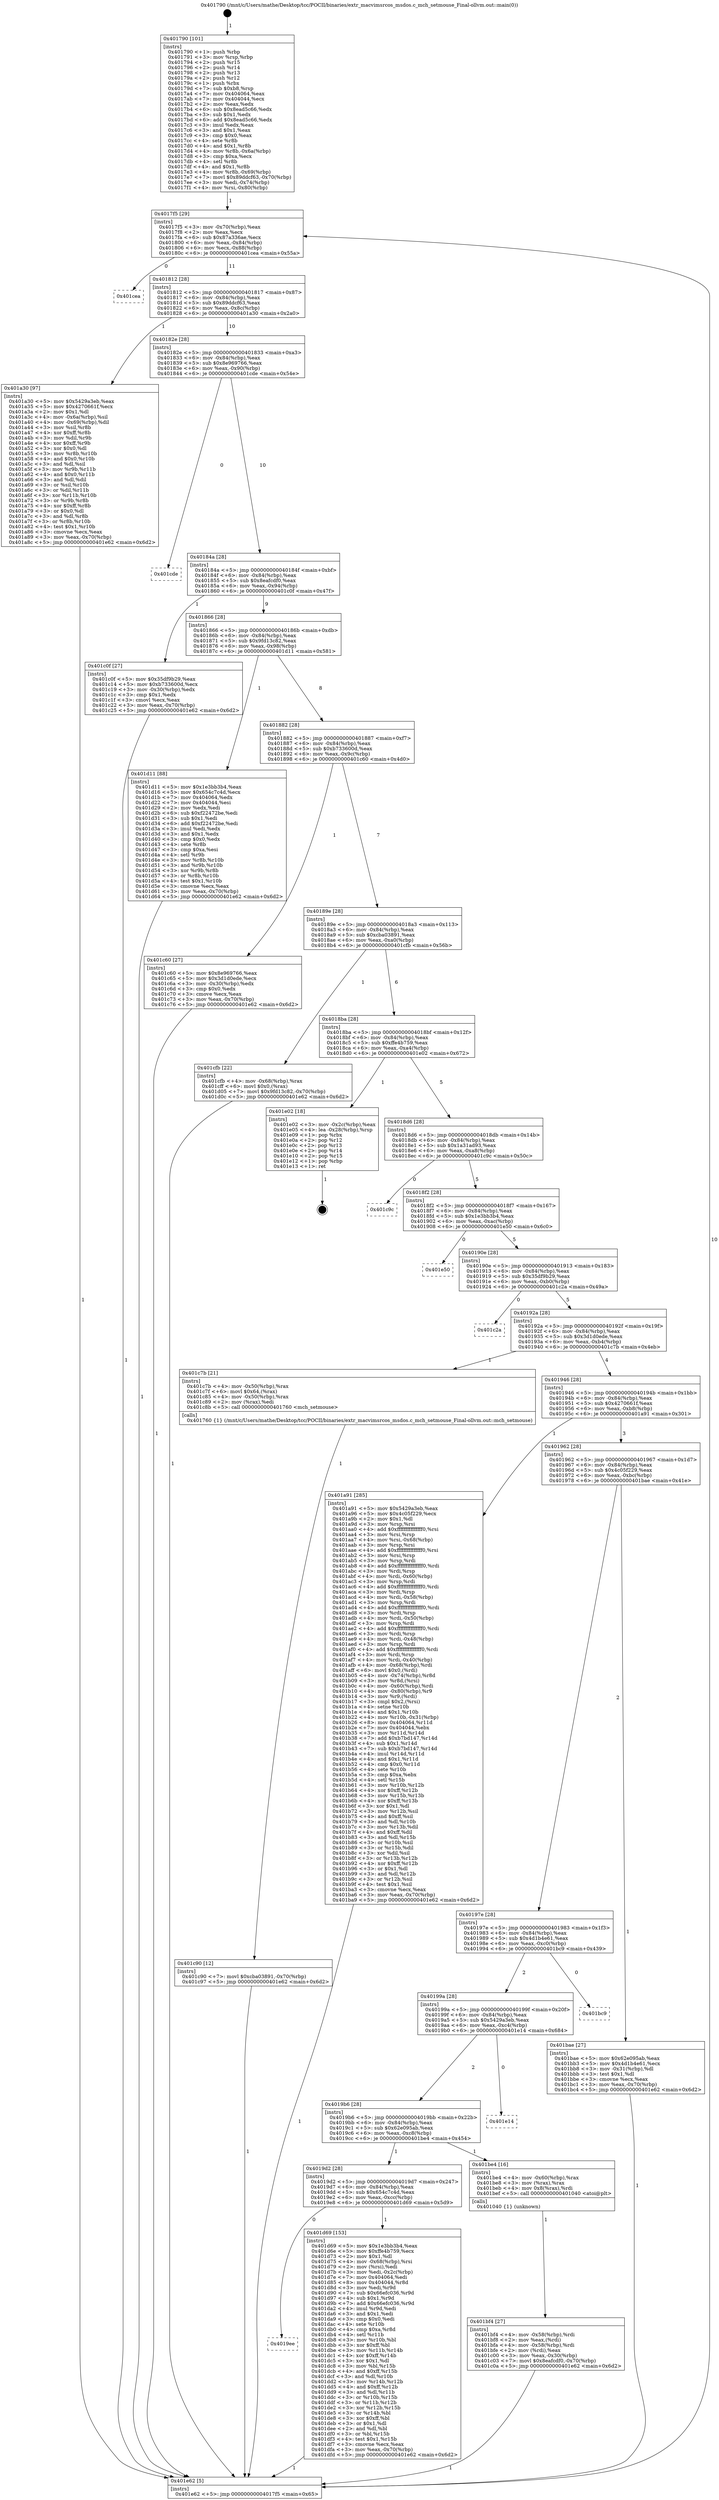 digraph "0x401790" {
  label = "0x401790 (/mnt/c/Users/mathe/Desktop/tcc/POCII/binaries/extr_macvimsrcos_msdos.c_mch_setmouse_Final-ollvm.out::main(0))"
  labelloc = "t"
  node[shape=record]

  Entry [label="",width=0.3,height=0.3,shape=circle,fillcolor=black,style=filled]
  "0x4017f5" [label="{
     0x4017f5 [29]\l
     | [instrs]\l
     &nbsp;&nbsp;0x4017f5 \<+3\>: mov -0x70(%rbp),%eax\l
     &nbsp;&nbsp;0x4017f8 \<+2\>: mov %eax,%ecx\l
     &nbsp;&nbsp;0x4017fa \<+6\>: sub $0x87a336ae,%ecx\l
     &nbsp;&nbsp;0x401800 \<+6\>: mov %eax,-0x84(%rbp)\l
     &nbsp;&nbsp;0x401806 \<+6\>: mov %ecx,-0x88(%rbp)\l
     &nbsp;&nbsp;0x40180c \<+6\>: je 0000000000401cea \<main+0x55a\>\l
  }"]
  "0x401cea" [label="{
     0x401cea\l
  }", style=dashed]
  "0x401812" [label="{
     0x401812 [28]\l
     | [instrs]\l
     &nbsp;&nbsp;0x401812 \<+5\>: jmp 0000000000401817 \<main+0x87\>\l
     &nbsp;&nbsp;0x401817 \<+6\>: mov -0x84(%rbp),%eax\l
     &nbsp;&nbsp;0x40181d \<+5\>: sub $0x89ddcf63,%eax\l
     &nbsp;&nbsp;0x401822 \<+6\>: mov %eax,-0x8c(%rbp)\l
     &nbsp;&nbsp;0x401828 \<+6\>: je 0000000000401a30 \<main+0x2a0\>\l
  }"]
  Exit [label="",width=0.3,height=0.3,shape=circle,fillcolor=black,style=filled,peripheries=2]
  "0x401a30" [label="{
     0x401a30 [97]\l
     | [instrs]\l
     &nbsp;&nbsp;0x401a30 \<+5\>: mov $0x5429a3eb,%eax\l
     &nbsp;&nbsp;0x401a35 \<+5\>: mov $0x4270661f,%ecx\l
     &nbsp;&nbsp;0x401a3a \<+2\>: mov $0x1,%dl\l
     &nbsp;&nbsp;0x401a3c \<+4\>: mov -0x6a(%rbp),%sil\l
     &nbsp;&nbsp;0x401a40 \<+4\>: mov -0x69(%rbp),%dil\l
     &nbsp;&nbsp;0x401a44 \<+3\>: mov %sil,%r8b\l
     &nbsp;&nbsp;0x401a47 \<+4\>: xor $0xff,%r8b\l
     &nbsp;&nbsp;0x401a4b \<+3\>: mov %dil,%r9b\l
     &nbsp;&nbsp;0x401a4e \<+4\>: xor $0xff,%r9b\l
     &nbsp;&nbsp;0x401a52 \<+3\>: xor $0x0,%dl\l
     &nbsp;&nbsp;0x401a55 \<+3\>: mov %r8b,%r10b\l
     &nbsp;&nbsp;0x401a58 \<+4\>: and $0x0,%r10b\l
     &nbsp;&nbsp;0x401a5c \<+3\>: and %dl,%sil\l
     &nbsp;&nbsp;0x401a5f \<+3\>: mov %r9b,%r11b\l
     &nbsp;&nbsp;0x401a62 \<+4\>: and $0x0,%r11b\l
     &nbsp;&nbsp;0x401a66 \<+3\>: and %dl,%dil\l
     &nbsp;&nbsp;0x401a69 \<+3\>: or %sil,%r10b\l
     &nbsp;&nbsp;0x401a6c \<+3\>: or %dil,%r11b\l
     &nbsp;&nbsp;0x401a6f \<+3\>: xor %r11b,%r10b\l
     &nbsp;&nbsp;0x401a72 \<+3\>: or %r9b,%r8b\l
     &nbsp;&nbsp;0x401a75 \<+4\>: xor $0xff,%r8b\l
     &nbsp;&nbsp;0x401a79 \<+3\>: or $0x0,%dl\l
     &nbsp;&nbsp;0x401a7c \<+3\>: and %dl,%r8b\l
     &nbsp;&nbsp;0x401a7f \<+3\>: or %r8b,%r10b\l
     &nbsp;&nbsp;0x401a82 \<+4\>: test $0x1,%r10b\l
     &nbsp;&nbsp;0x401a86 \<+3\>: cmovne %ecx,%eax\l
     &nbsp;&nbsp;0x401a89 \<+3\>: mov %eax,-0x70(%rbp)\l
     &nbsp;&nbsp;0x401a8c \<+5\>: jmp 0000000000401e62 \<main+0x6d2\>\l
  }"]
  "0x40182e" [label="{
     0x40182e [28]\l
     | [instrs]\l
     &nbsp;&nbsp;0x40182e \<+5\>: jmp 0000000000401833 \<main+0xa3\>\l
     &nbsp;&nbsp;0x401833 \<+6\>: mov -0x84(%rbp),%eax\l
     &nbsp;&nbsp;0x401839 \<+5\>: sub $0x8e969766,%eax\l
     &nbsp;&nbsp;0x40183e \<+6\>: mov %eax,-0x90(%rbp)\l
     &nbsp;&nbsp;0x401844 \<+6\>: je 0000000000401cde \<main+0x54e\>\l
  }"]
  "0x401e62" [label="{
     0x401e62 [5]\l
     | [instrs]\l
     &nbsp;&nbsp;0x401e62 \<+5\>: jmp 00000000004017f5 \<main+0x65\>\l
  }"]
  "0x401790" [label="{
     0x401790 [101]\l
     | [instrs]\l
     &nbsp;&nbsp;0x401790 \<+1\>: push %rbp\l
     &nbsp;&nbsp;0x401791 \<+3\>: mov %rsp,%rbp\l
     &nbsp;&nbsp;0x401794 \<+2\>: push %r15\l
     &nbsp;&nbsp;0x401796 \<+2\>: push %r14\l
     &nbsp;&nbsp;0x401798 \<+2\>: push %r13\l
     &nbsp;&nbsp;0x40179a \<+2\>: push %r12\l
     &nbsp;&nbsp;0x40179c \<+1\>: push %rbx\l
     &nbsp;&nbsp;0x40179d \<+7\>: sub $0xb8,%rsp\l
     &nbsp;&nbsp;0x4017a4 \<+7\>: mov 0x404064,%eax\l
     &nbsp;&nbsp;0x4017ab \<+7\>: mov 0x404044,%ecx\l
     &nbsp;&nbsp;0x4017b2 \<+2\>: mov %eax,%edx\l
     &nbsp;&nbsp;0x4017b4 \<+6\>: sub $0x8ead5c66,%edx\l
     &nbsp;&nbsp;0x4017ba \<+3\>: sub $0x1,%edx\l
     &nbsp;&nbsp;0x4017bd \<+6\>: add $0x8ead5c66,%edx\l
     &nbsp;&nbsp;0x4017c3 \<+3\>: imul %edx,%eax\l
     &nbsp;&nbsp;0x4017c6 \<+3\>: and $0x1,%eax\l
     &nbsp;&nbsp;0x4017c9 \<+3\>: cmp $0x0,%eax\l
     &nbsp;&nbsp;0x4017cc \<+4\>: sete %r8b\l
     &nbsp;&nbsp;0x4017d0 \<+4\>: and $0x1,%r8b\l
     &nbsp;&nbsp;0x4017d4 \<+4\>: mov %r8b,-0x6a(%rbp)\l
     &nbsp;&nbsp;0x4017d8 \<+3\>: cmp $0xa,%ecx\l
     &nbsp;&nbsp;0x4017db \<+4\>: setl %r8b\l
     &nbsp;&nbsp;0x4017df \<+4\>: and $0x1,%r8b\l
     &nbsp;&nbsp;0x4017e3 \<+4\>: mov %r8b,-0x69(%rbp)\l
     &nbsp;&nbsp;0x4017e7 \<+7\>: movl $0x89ddcf63,-0x70(%rbp)\l
     &nbsp;&nbsp;0x4017ee \<+3\>: mov %edi,-0x74(%rbp)\l
     &nbsp;&nbsp;0x4017f1 \<+4\>: mov %rsi,-0x80(%rbp)\l
  }"]
  "0x4019ee" [label="{
     0x4019ee\l
  }", style=dashed]
  "0x401cde" [label="{
     0x401cde\l
  }", style=dashed]
  "0x40184a" [label="{
     0x40184a [28]\l
     | [instrs]\l
     &nbsp;&nbsp;0x40184a \<+5\>: jmp 000000000040184f \<main+0xbf\>\l
     &nbsp;&nbsp;0x40184f \<+6\>: mov -0x84(%rbp),%eax\l
     &nbsp;&nbsp;0x401855 \<+5\>: sub $0x8eafcdf0,%eax\l
     &nbsp;&nbsp;0x40185a \<+6\>: mov %eax,-0x94(%rbp)\l
     &nbsp;&nbsp;0x401860 \<+6\>: je 0000000000401c0f \<main+0x47f\>\l
  }"]
  "0x401d69" [label="{
     0x401d69 [153]\l
     | [instrs]\l
     &nbsp;&nbsp;0x401d69 \<+5\>: mov $0x1e3bb3b4,%eax\l
     &nbsp;&nbsp;0x401d6e \<+5\>: mov $0xffe4b759,%ecx\l
     &nbsp;&nbsp;0x401d73 \<+2\>: mov $0x1,%dl\l
     &nbsp;&nbsp;0x401d75 \<+4\>: mov -0x68(%rbp),%rsi\l
     &nbsp;&nbsp;0x401d79 \<+2\>: mov (%rsi),%edi\l
     &nbsp;&nbsp;0x401d7b \<+3\>: mov %edi,-0x2c(%rbp)\l
     &nbsp;&nbsp;0x401d7e \<+7\>: mov 0x404064,%edi\l
     &nbsp;&nbsp;0x401d85 \<+8\>: mov 0x404044,%r8d\l
     &nbsp;&nbsp;0x401d8d \<+3\>: mov %edi,%r9d\l
     &nbsp;&nbsp;0x401d90 \<+7\>: sub $0x66efc036,%r9d\l
     &nbsp;&nbsp;0x401d97 \<+4\>: sub $0x1,%r9d\l
     &nbsp;&nbsp;0x401d9b \<+7\>: add $0x66efc036,%r9d\l
     &nbsp;&nbsp;0x401da2 \<+4\>: imul %r9d,%edi\l
     &nbsp;&nbsp;0x401da6 \<+3\>: and $0x1,%edi\l
     &nbsp;&nbsp;0x401da9 \<+3\>: cmp $0x0,%edi\l
     &nbsp;&nbsp;0x401dac \<+4\>: sete %r10b\l
     &nbsp;&nbsp;0x401db0 \<+4\>: cmp $0xa,%r8d\l
     &nbsp;&nbsp;0x401db4 \<+4\>: setl %r11b\l
     &nbsp;&nbsp;0x401db8 \<+3\>: mov %r10b,%bl\l
     &nbsp;&nbsp;0x401dbb \<+3\>: xor $0xff,%bl\l
     &nbsp;&nbsp;0x401dbe \<+3\>: mov %r11b,%r14b\l
     &nbsp;&nbsp;0x401dc1 \<+4\>: xor $0xff,%r14b\l
     &nbsp;&nbsp;0x401dc5 \<+3\>: xor $0x1,%dl\l
     &nbsp;&nbsp;0x401dc8 \<+3\>: mov %bl,%r15b\l
     &nbsp;&nbsp;0x401dcb \<+4\>: and $0xff,%r15b\l
     &nbsp;&nbsp;0x401dcf \<+3\>: and %dl,%r10b\l
     &nbsp;&nbsp;0x401dd2 \<+3\>: mov %r14b,%r12b\l
     &nbsp;&nbsp;0x401dd5 \<+4\>: and $0xff,%r12b\l
     &nbsp;&nbsp;0x401dd9 \<+3\>: and %dl,%r11b\l
     &nbsp;&nbsp;0x401ddc \<+3\>: or %r10b,%r15b\l
     &nbsp;&nbsp;0x401ddf \<+3\>: or %r11b,%r12b\l
     &nbsp;&nbsp;0x401de2 \<+3\>: xor %r12b,%r15b\l
     &nbsp;&nbsp;0x401de5 \<+3\>: or %r14b,%bl\l
     &nbsp;&nbsp;0x401de8 \<+3\>: xor $0xff,%bl\l
     &nbsp;&nbsp;0x401deb \<+3\>: or $0x1,%dl\l
     &nbsp;&nbsp;0x401dee \<+2\>: and %dl,%bl\l
     &nbsp;&nbsp;0x401df0 \<+3\>: or %bl,%r15b\l
     &nbsp;&nbsp;0x401df3 \<+4\>: test $0x1,%r15b\l
     &nbsp;&nbsp;0x401df7 \<+3\>: cmovne %ecx,%eax\l
     &nbsp;&nbsp;0x401dfa \<+3\>: mov %eax,-0x70(%rbp)\l
     &nbsp;&nbsp;0x401dfd \<+5\>: jmp 0000000000401e62 \<main+0x6d2\>\l
  }"]
  "0x401c0f" [label="{
     0x401c0f [27]\l
     | [instrs]\l
     &nbsp;&nbsp;0x401c0f \<+5\>: mov $0x35df9b29,%eax\l
     &nbsp;&nbsp;0x401c14 \<+5\>: mov $0xb733600d,%ecx\l
     &nbsp;&nbsp;0x401c19 \<+3\>: mov -0x30(%rbp),%edx\l
     &nbsp;&nbsp;0x401c1c \<+3\>: cmp $0x1,%edx\l
     &nbsp;&nbsp;0x401c1f \<+3\>: cmovl %ecx,%eax\l
     &nbsp;&nbsp;0x401c22 \<+3\>: mov %eax,-0x70(%rbp)\l
     &nbsp;&nbsp;0x401c25 \<+5\>: jmp 0000000000401e62 \<main+0x6d2\>\l
  }"]
  "0x401866" [label="{
     0x401866 [28]\l
     | [instrs]\l
     &nbsp;&nbsp;0x401866 \<+5\>: jmp 000000000040186b \<main+0xdb\>\l
     &nbsp;&nbsp;0x40186b \<+6\>: mov -0x84(%rbp),%eax\l
     &nbsp;&nbsp;0x401871 \<+5\>: sub $0x9fd13c82,%eax\l
     &nbsp;&nbsp;0x401876 \<+6\>: mov %eax,-0x98(%rbp)\l
     &nbsp;&nbsp;0x40187c \<+6\>: je 0000000000401d11 \<main+0x581\>\l
  }"]
  "0x401c90" [label="{
     0x401c90 [12]\l
     | [instrs]\l
     &nbsp;&nbsp;0x401c90 \<+7\>: movl $0xcba03891,-0x70(%rbp)\l
     &nbsp;&nbsp;0x401c97 \<+5\>: jmp 0000000000401e62 \<main+0x6d2\>\l
  }"]
  "0x401d11" [label="{
     0x401d11 [88]\l
     | [instrs]\l
     &nbsp;&nbsp;0x401d11 \<+5\>: mov $0x1e3bb3b4,%eax\l
     &nbsp;&nbsp;0x401d16 \<+5\>: mov $0x654c7c4d,%ecx\l
     &nbsp;&nbsp;0x401d1b \<+7\>: mov 0x404064,%edx\l
     &nbsp;&nbsp;0x401d22 \<+7\>: mov 0x404044,%esi\l
     &nbsp;&nbsp;0x401d29 \<+2\>: mov %edx,%edi\l
     &nbsp;&nbsp;0x401d2b \<+6\>: sub $0xf22472be,%edi\l
     &nbsp;&nbsp;0x401d31 \<+3\>: sub $0x1,%edi\l
     &nbsp;&nbsp;0x401d34 \<+6\>: add $0xf22472be,%edi\l
     &nbsp;&nbsp;0x401d3a \<+3\>: imul %edi,%edx\l
     &nbsp;&nbsp;0x401d3d \<+3\>: and $0x1,%edx\l
     &nbsp;&nbsp;0x401d40 \<+3\>: cmp $0x0,%edx\l
     &nbsp;&nbsp;0x401d43 \<+4\>: sete %r8b\l
     &nbsp;&nbsp;0x401d47 \<+3\>: cmp $0xa,%esi\l
     &nbsp;&nbsp;0x401d4a \<+4\>: setl %r9b\l
     &nbsp;&nbsp;0x401d4e \<+3\>: mov %r8b,%r10b\l
     &nbsp;&nbsp;0x401d51 \<+3\>: and %r9b,%r10b\l
     &nbsp;&nbsp;0x401d54 \<+3\>: xor %r9b,%r8b\l
     &nbsp;&nbsp;0x401d57 \<+3\>: or %r8b,%r10b\l
     &nbsp;&nbsp;0x401d5a \<+4\>: test $0x1,%r10b\l
     &nbsp;&nbsp;0x401d5e \<+3\>: cmovne %ecx,%eax\l
     &nbsp;&nbsp;0x401d61 \<+3\>: mov %eax,-0x70(%rbp)\l
     &nbsp;&nbsp;0x401d64 \<+5\>: jmp 0000000000401e62 \<main+0x6d2\>\l
  }"]
  "0x401882" [label="{
     0x401882 [28]\l
     | [instrs]\l
     &nbsp;&nbsp;0x401882 \<+5\>: jmp 0000000000401887 \<main+0xf7\>\l
     &nbsp;&nbsp;0x401887 \<+6\>: mov -0x84(%rbp),%eax\l
     &nbsp;&nbsp;0x40188d \<+5\>: sub $0xb733600d,%eax\l
     &nbsp;&nbsp;0x401892 \<+6\>: mov %eax,-0x9c(%rbp)\l
     &nbsp;&nbsp;0x401898 \<+6\>: je 0000000000401c60 \<main+0x4d0\>\l
  }"]
  "0x401bf4" [label="{
     0x401bf4 [27]\l
     | [instrs]\l
     &nbsp;&nbsp;0x401bf4 \<+4\>: mov -0x58(%rbp),%rdi\l
     &nbsp;&nbsp;0x401bf8 \<+2\>: mov %eax,(%rdi)\l
     &nbsp;&nbsp;0x401bfa \<+4\>: mov -0x58(%rbp),%rdi\l
     &nbsp;&nbsp;0x401bfe \<+2\>: mov (%rdi),%eax\l
     &nbsp;&nbsp;0x401c00 \<+3\>: mov %eax,-0x30(%rbp)\l
     &nbsp;&nbsp;0x401c03 \<+7\>: movl $0x8eafcdf0,-0x70(%rbp)\l
     &nbsp;&nbsp;0x401c0a \<+5\>: jmp 0000000000401e62 \<main+0x6d2\>\l
  }"]
  "0x401c60" [label="{
     0x401c60 [27]\l
     | [instrs]\l
     &nbsp;&nbsp;0x401c60 \<+5\>: mov $0x8e969766,%eax\l
     &nbsp;&nbsp;0x401c65 \<+5\>: mov $0x3d1d0ede,%ecx\l
     &nbsp;&nbsp;0x401c6a \<+3\>: mov -0x30(%rbp),%edx\l
     &nbsp;&nbsp;0x401c6d \<+3\>: cmp $0x0,%edx\l
     &nbsp;&nbsp;0x401c70 \<+3\>: cmove %ecx,%eax\l
     &nbsp;&nbsp;0x401c73 \<+3\>: mov %eax,-0x70(%rbp)\l
     &nbsp;&nbsp;0x401c76 \<+5\>: jmp 0000000000401e62 \<main+0x6d2\>\l
  }"]
  "0x40189e" [label="{
     0x40189e [28]\l
     | [instrs]\l
     &nbsp;&nbsp;0x40189e \<+5\>: jmp 00000000004018a3 \<main+0x113\>\l
     &nbsp;&nbsp;0x4018a3 \<+6\>: mov -0x84(%rbp),%eax\l
     &nbsp;&nbsp;0x4018a9 \<+5\>: sub $0xcba03891,%eax\l
     &nbsp;&nbsp;0x4018ae \<+6\>: mov %eax,-0xa0(%rbp)\l
     &nbsp;&nbsp;0x4018b4 \<+6\>: je 0000000000401cfb \<main+0x56b\>\l
  }"]
  "0x4019d2" [label="{
     0x4019d2 [28]\l
     | [instrs]\l
     &nbsp;&nbsp;0x4019d2 \<+5\>: jmp 00000000004019d7 \<main+0x247\>\l
     &nbsp;&nbsp;0x4019d7 \<+6\>: mov -0x84(%rbp),%eax\l
     &nbsp;&nbsp;0x4019dd \<+5\>: sub $0x654c7c4d,%eax\l
     &nbsp;&nbsp;0x4019e2 \<+6\>: mov %eax,-0xcc(%rbp)\l
     &nbsp;&nbsp;0x4019e8 \<+6\>: je 0000000000401d69 \<main+0x5d9\>\l
  }"]
  "0x401cfb" [label="{
     0x401cfb [22]\l
     | [instrs]\l
     &nbsp;&nbsp;0x401cfb \<+4\>: mov -0x68(%rbp),%rax\l
     &nbsp;&nbsp;0x401cff \<+6\>: movl $0x0,(%rax)\l
     &nbsp;&nbsp;0x401d05 \<+7\>: movl $0x9fd13c82,-0x70(%rbp)\l
     &nbsp;&nbsp;0x401d0c \<+5\>: jmp 0000000000401e62 \<main+0x6d2\>\l
  }"]
  "0x4018ba" [label="{
     0x4018ba [28]\l
     | [instrs]\l
     &nbsp;&nbsp;0x4018ba \<+5\>: jmp 00000000004018bf \<main+0x12f\>\l
     &nbsp;&nbsp;0x4018bf \<+6\>: mov -0x84(%rbp),%eax\l
     &nbsp;&nbsp;0x4018c5 \<+5\>: sub $0xffe4b759,%eax\l
     &nbsp;&nbsp;0x4018ca \<+6\>: mov %eax,-0xa4(%rbp)\l
     &nbsp;&nbsp;0x4018d0 \<+6\>: je 0000000000401e02 \<main+0x672\>\l
  }"]
  "0x401be4" [label="{
     0x401be4 [16]\l
     | [instrs]\l
     &nbsp;&nbsp;0x401be4 \<+4\>: mov -0x60(%rbp),%rax\l
     &nbsp;&nbsp;0x401be8 \<+3\>: mov (%rax),%rax\l
     &nbsp;&nbsp;0x401beb \<+4\>: mov 0x8(%rax),%rdi\l
     &nbsp;&nbsp;0x401bef \<+5\>: call 0000000000401040 \<atoi@plt\>\l
     | [calls]\l
     &nbsp;&nbsp;0x401040 \{1\} (unknown)\l
  }"]
  "0x401e02" [label="{
     0x401e02 [18]\l
     | [instrs]\l
     &nbsp;&nbsp;0x401e02 \<+3\>: mov -0x2c(%rbp),%eax\l
     &nbsp;&nbsp;0x401e05 \<+4\>: lea -0x28(%rbp),%rsp\l
     &nbsp;&nbsp;0x401e09 \<+1\>: pop %rbx\l
     &nbsp;&nbsp;0x401e0a \<+2\>: pop %r12\l
     &nbsp;&nbsp;0x401e0c \<+2\>: pop %r13\l
     &nbsp;&nbsp;0x401e0e \<+2\>: pop %r14\l
     &nbsp;&nbsp;0x401e10 \<+2\>: pop %r15\l
     &nbsp;&nbsp;0x401e12 \<+1\>: pop %rbp\l
     &nbsp;&nbsp;0x401e13 \<+1\>: ret\l
  }"]
  "0x4018d6" [label="{
     0x4018d6 [28]\l
     | [instrs]\l
     &nbsp;&nbsp;0x4018d6 \<+5\>: jmp 00000000004018db \<main+0x14b\>\l
     &nbsp;&nbsp;0x4018db \<+6\>: mov -0x84(%rbp),%eax\l
     &nbsp;&nbsp;0x4018e1 \<+5\>: sub $0x1a31ad93,%eax\l
     &nbsp;&nbsp;0x4018e6 \<+6\>: mov %eax,-0xa8(%rbp)\l
     &nbsp;&nbsp;0x4018ec \<+6\>: je 0000000000401c9c \<main+0x50c\>\l
  }"]
  "0x4019b6" [label="{
     0x4019b6 [28]\l
     | [instrs]\l
     &nbsp;&nbsp;0x4019b6 \<+5\>: jmp 00000000004019bb \<main+0x22b\>\l
     &nbsp;&nbsp;0x4019bb \<+6\>: mov -0x84(%rbp),%eax\l
     &nbsp;&nbsp;0x4019c1 \<+5\>: sub $0x62e095ab,%eax\l
     &nbsp;&nbsp;0x4019c6 \<+6\>: mov %eax,-0xc8(%rbp)\l
     &nbsp;&nbsp;0x4019cc \<+6\>: je 0000000000401be4 \<main+0x454\>\l
  }"]
  "0x401c9c" [label="{
     0x401c9c\l
  }", style=dashed]
  "0x4018f2" [label="{
     0x4018f2 [28]\l
     | [instrs]\l
     &nbsp;&nbsp;0x4018f2 \<+5\>: jmp 00000000004018f7 \<main+0x167\>\l
     &nbsp;&nbsp;0x4018f7 \<+6\>: mov -0x84(%rbp),%eax\l
     &nbsp;&nbsp;0x4018fd \<+5\>: sub $0x1e3bb3b4,%eax\l
     &nbsp;&nbsp;0x401902 \<+6\>: mov %eax,-0xac(%rbp)\l
     &nbsp;&nbsp;0x401908 \<+6\>: je 0000000000401e50 \<main+0x6c0\>\l
  }"]
  "0x401e14" [label="{
     0x401e14\l
  }", style=dashed]
  "0x401e50" [label="{
     0x401e50\l
  }", style=dashed]
  "0x40190e" [label="{
     0x40190e [28]\l
     | [instrs]\l
     &nbsp;&nbsp;0x40190e \<+5\>: jmp 0000000000401913 \<main+0x183\>\l
     &nbsp;&nbsp;0x401913 \<+6\>: mov -0x84(%rbp),%eax\l
     &nbsp;&nbsp;0x401919 \<+5\>: sub $0x35df9b29,%eax\l
     &nbsp;&nbsp;0x40191e \<+6\>: mov %eax,-0xb0(%rbp)\l
     &nbsp;&nbsp;0x401924 \<+6\>: je 0000000000401c2a \<main+0x49a\>\l
  }"]
  "0x40199a" [label="{
     0x40199a [28]\l
     | [instrs]\l
     &nbsp;&nbsp;0x40199a \<+5\>: jmp 000000000040199f \<main+0x20f\>\l
     &nbsp;&nbsp;0x40199f \<+6\>: mov -0x84(%rbp),%eax\l
     &nbsp;&nbsp;0x4019a5 \<+5\>: sub $0x5429a3eb,%eax\l
     &nbsp;&nbsp;0x4019aa \<+6\>: mov %eax,-0xc4(%rbp)\l
     &nbsp;&nbsp;0x4019b0 \<+6\>: je 0000000000401e14 \<main+0x684\>\l
  }"]
  "0x401c2a" [label="{
     0x401c2a\l
  }", style=dashed]
  "0x40192a" [label="{
     0x40192a [28]\l
     | [instrs]\l
     &nbsp;&nbsp;0x40192a \<+5\>: jmp 000000000040192f \<main+0x19f\>\l
     &nbsp;&nbsp;0x40192f \<+6\>: mov -0x84(%rbp),%eax\l
     &nbsp;&nbsp;0x401935 \<+5\>: sub $0x3d1d0ede,%eax\l
     &nbsp;&nbsp;0x40193a \<+6\>: mov %eax,-0xb4(%rbp)\l
     &nbsp;&nbsp;0x401940 \<+6\>: je 0000000000401c7b \<main+0x4eb\>\l
  }"]
  "0x401bc9" [label="{
     0x401bc9\l
  }", style=dashed]
  "0x401c7b" [label="{
     0x401c7b [21]\l
     | [instrs]\l
     &nbsp;&nbsp;0x401c7b \<+4\>: mov -0x50(%rbp),%rax\l
     &nbsp;&nbsp;0x401c7f \<+6\>: movl $0x64,(%rax)\l
     &nbsp;&nbsp;0x401c85 \<+4\>: mov -0x50(%rbp),%rax\l
     &nbsp;&nbsp;0x401c89 \<+2\>: mov (%rax),%edi\l
     &nbsp;&nbsp;0x401c8b \<+5\>: call 0000000000401760 \<mch_setmouse\>\l
     | [calls]\l
     &nbsp;&nbsp;0x401760 \{1\} (/mnt/c/Users/mathe/Desktop/tcc/POCII/binaries/extr_macvimsrcos_msdos.c_mch_setmouse_Final-ollvm.out::mch_setmouse)\l
  }"]
  "0x401946" [label="{
     0x401946 [28]\l
     | [instrs]\l
     &nbsp;&nbsp;0x401946 \<+5\>: jmp 000000000040194b \<main+0x1bb\>\l
     &nbsp;&nbsp;0x40194b \<+6\>: mov -0x84(%rbp),%eax\l
     &nbsp;&nbsp;0x401951 \<+5\>: sub $0x4270661f,%eax\l
     &nbsp;&nbsp;0x401956 \<+6\>: mov %eax,-0xb8(%rbp)\l
     &nbsp;&nbsp;0x40195c \<+6\>: je 0000000000401a91 \<main+0x301\>\l
  }"]
  "0x40197e" [label="{
     0x40197e [28]\l
     | [instrs]\l
     &nbsp;&nbsp;0x40197e \<+5\>: jmp 0000000000401983 \<main+0x1f3\>\l
     &nbsp;&nbsp;0x401983 \<+6\>: mov -0x84(%rbp),%eax\l
     &nbsp;&nbsp;0x401989 \<+5\>: sub $0x4d1b4e61,%eax\l
     &nbsp;&nbsp;0x40198e \<+6\>: mov %eax,-0xc0(%rbp)\l
     &nbsp;&nbsp;0x401994 \<+6\>: je 0000000000401bc9 \<main+0x439\>\l
  }"]
  "0x401a91" [label="{
     0x401a91 [285]\l
     | [instrs]\l
     &nbsp;&nbsp;0x401a91 \<+5\>: mov $0x5429a3eb,%eax\l
     &nbsp;&nbsp;0x401a96 \<+5\>: mov $0x4c05f229,%ecx\l
     &nbsp;&nbsp;0x401a9b \<+2\>: mov $0x1,%dl\l
     &nbsp;&nbsp;0x401a9d \<+3\>: mov %rsp,%rsi\l
     &nbsp;&nbsp;0x401aa0 \<+4\>: add $0xfffffffffffffff0,%rsi\l
     &nbsp;&nbsp;0x401aa4 \<+3\>: mov %rsi,%rsp\l
     &nbsp;&nbsp;0x401aa7 \<+4\>: mov %rsi,-0x68(%rbp)\l
     &nbsp;&nbsp;0x401aab \<+3\>: mov %rsp,%rsi\l
     &nbsp;&nbsp;0x401aae \<+4\>: add $0xfffffffffffffff0,%rsi\l
     &nbsp;&nbsp;0x401ab2 \<+3\>: mov %rsi,%rsp\l
     &nbsp;&nbsp;0x401ab5 \<+3\>: mov %rsp,%rdi\l
     &nbsp;&nbsp;0x401ab8 \<+4\>: add $0xfffffffffffffff0,%rdi\l
     &nbsp;&nbsp;0x401abc \<+3\>: mov %rdi,%rsp\l
     &nbsp;&nbsp;0x401abf \<+4\>: mov %rdi,-0x60(%rbp)\l
     &nbsp;&nbsp;0x401ac3 \<+3\>: mov %rsp,%rdi\l
     &nbsp;&nbsp;0x401ac6 \<+4\>: add $0xfffffffffffffff0,%rdi\l
     &nbsp;&nbsp;0x401aca \<+3\>: mov %rdi,%rsp\l
     &nbsp;&nbsp;0x401acd \<+4\>: mov %rdi,-0x58(%rbp)\l
     &nbsp;&nbsp;0x401ad1 \<+3\>: mov %rsp,%rdi\l
     &nbsp;&nbsp;0x401ad4 \<+4\>: add $0xfffffffffffffff0,%rdi\l
     &nbsp;&nbsp;0x401ad8 \<+3\>: mov %rdi,%rsp\l
     &nbsp;&nbsp;0x401adb \<+4\>: mov %rdi,-0x50(%rbp)\l
     &nbsp;&nbsp;0x401adf \<+3\>: mov %rsp,%rdi\l
     &nbsp;&nbsp;0x401ae2 \<+4\>: add $0xfffffffffffffff0,%rdi\l
     &nbsp;&nbsp;0x401ae6 \<+3\>: mov %rdi,%rsp\l
     &nbsp;&nbsp;0x401ae9 \<+4\>: mov %rdi,-0x48(%rbp)\l
     &nbsp;&nbsp;0x401aed \<+3\>: mov %rsp,%rdi\l
     &nbsp;&nbsp;0x401af0 \<+4\>: add $0xfffffffffffffff0,%rdi\l
     &nbsp;&nbsp;0x401af4 \<+3\>: mov %rdi,%rsp\l
     &nbsp;&nbsp;0x401af7 \<+4\>: mov %rdi,-0x40(%rbp)\l
     &nbsp;&nbsp;0x401afb \<+4\>: mov -0x68(%rbp),%rdi\l
     &nbsp;&nbsp;0x401aff \<+6\>: movl $0x0,(%rdi)\l
     &nbsp;&nbsp;0x401b05 \<+4\>: mov -0x74(%rbp),%r8d\l
     &nbsp;&nbsp;0x401b09 \<+3\>: mov %r8d,(%rsi)\l
     &nbsp;&nbsp;0x401b0c \<+4\>: mov -0x60(%rbp),%rdi\l
     &nbsp;&nbsp;0x401b10 \<+4\>: mov -0x80(%rbp),%r9\l
     &nbsp;&nbsp;0x401b14 \<+3\>: mov %r9,(%rdi)\l
     &nbsp;&nbsp;0x401b17 \<+3\>: cmpl $0x2,(%rsi)\l
     &nbsp;&nbsp;0x401b1a \<+4\>: setne %r10b\l
     &nbsp;&nbsp;0x401b1e \<+4\>: and $0x1,%r10b\l
     &nbsp;&nbsp;0x401b22 \<+4\>: mov %r10b,-0x31(%rbp)\l
     &nbsp;&nbsp;0x401b26 \<+8\>: mov 0x404064,%r11d\l
     &nbsp;&nbsp;0x401b2e \<+7\>: mov 0x404044,%ebx\l
     &nbsp;&nbsp;0x401b35 \<+3\>: mov %r11d,%r14d\l
     &nbsp;&nbsp;0x401b38 \<+7\>: add $0xb7bd147,%r14d\l
     &nbsp;&nbsp;0x401b3f \<+4\>: sub $0x1,%r14d\l
     &nbsp;&nbsp;0x401b43 \<+7\>: sub $0xb7bd147,%r14d\l
     &nbsp;&nbsp;0x401b4a \<+4\>: imul %r14d,%r11d\l
     &nbsp;&nbsp;0x401b4e \<+4\>: and $0x1,%r11d\l
     &nbsp;&nbsp;0x401b52 \<+4\>: cmp $0x0,%r11d\l
     &nbsp;&nbsp;0x401b56 \<+4\>: sete %r10b\l
     &nbsp;&nbsp;0x401b5a \<+3\>: cmp $0xa,%ebx\l
     &nbsp;&nbsp;0x401b5d \<+4\>: setl %r15b\l
     &nbsp;&nbsp;0x401b61 \<+3\>: mov %r10b,%r12b\l
     &nbsp;&nbsp;0x401b64 \<+4\>: xor $0xff,%r12b\l
     &nbsp;&nbsp;0x401b68 \<+3\>: mov %r15b,%r13b\l
     &nbsp;&nbsp;0x401b6b \<+4\>: xor $0xff,%r13b\l
     &nbsp;&nbsp;0x401b6f \<+3\>: xor $0x1,%dl\l
     &nbsp;&nbsp;0x401b72 \<+3\>: mov %r12b,%sil\l
     &nbsp;&nbsp;0x401b75 \<+4\>: and $0xff,%sil\l
     &nbsp;&nbsp;0x401b79 \<+3\>: and %dl,%r10b\l
     &nbsp;&nbsp;0x401b7c \<+3\>: mov %r13b,%dil\l
     &nbsp;&nbsp;0x401b7f \<+4\>: and $0xff,%dil\l
     &nbsp;&nbsp;0x401b83 \<+3\>: and %dl,%r15b\l
     &nbsp;&nbsp;0x401b86 \<+3\>: or %r10b,%sil\l
     &nbsp;&nbsp;0x401b89 \<+3\>: or %r15b,%dil\l
     &nbsp;&nbsp;0x401b8c \<+3\>: xor %dil,%sil\l
     &nbsp;&nbsp;0x401b8f \<+3\>: or %r13b,%r12b\l
     &nbsp;&nbsp;0x401b92 \<+4\>: xor $0xff,%r12b\l
     &nbsp;&nbsp;0x401b96 \<+3\>: or $0x1,%dl\l
     &nbsp;&nbsp;0x401b99 \<+3\>: and %dl,%r12b\l
     &nbsp;&nbsp;0x401b9c \<+3\>: or %r12b,%sil\l
     &nbsp;&nbsp;0x401b9f \<+4\>: test $0x1,%sil\l
     &nbsp;&nbsp;0x401ba3 \<+3\>: cmovne %ecx,%eax\l
     &nbsp;&nbsp;0x401ba6 \<+3\>: mov %eax,-0x70(%rbp)\l
     &nbsp;&nbsp;0x401ba9 \<+5\>: jmp 0000000000401e62 \<main+0x6d2\>\l
  }"]
  "0x401962" [label="{
     0x401962 [28]\l
     | [instrs]\l
     &nbsp;&nbsp;0x401962 \<+5\>: jmp 0000000000401967 \<main+0x1d7\>\l
     &nbsp;&nbsp;0x401967 \<+6\>: mov -0x84(%rbp),%eax\l
     &nbsp;&nbsp;0x40196d \<+5\>: sub $0x4c05f229,%eax\l
     &nbsp;&nbsp;0x401972 \<+6\>: mov %eax,-0xbc(%rbp)\l
     &nbsp;&nbsp;0x401978 \<+6\>: je 0000000000401bae \<main+0x41e\>\l
  }"]
  "0x401bae" [label="{
     0x401bae [27]\l
     | [instrs]\l
     &nbsp;&nbsp;0x401bae \<+5\>: mov $0x62e095ab,%eax\l
     &nbsp;&nbsp;0x401bb3 \<+5\>: mov $0x4d1b4e61,%ecx\l
     &nbsp;&nbsp;0x401bb8 \<+3\>: mov -0x31(%rbp),%dl\l
     &nbsp;&nbsp;0x401bbb \<+3\>: test $0x1,%dl\l
     &nbsp;&nbsp;0x401bbe \<+3\>: cmovne %ecx,%eax\l
     &nbsp;&nbsp;0x401bc1 \<+3\>: mov %eax,-0x70(%rbp)\l
     &nbsp;&nbsp;0x401bc4 \<+5\>: jmp 0000000000401e62 \<main+0x6d2\>\l
  }"]
  Entry -> "0x401790" [label=" 1"]
  "0x4017f5" -> "0x401cea" [label=" 0"]
  "0x4017f5" -> "0x401812" [label=" 11"]
  "0x401e02" -> Exit [label=" 1"]
  "0x401812" -> "0x401a30" [label=" 1"]
  "0x401812" -> "0x40182e" [label=" 10"]
  "0x401a30" -> "0x401e62" [label=" 1"]
  "0x401790" -> "0x4017f5" [label=" 1"]
  "0x401e62" -> "0x4017f5" [label=" 10"]
  "0x401d69" -> "0x401e62" [label=" 1"]
  "0x40182e" -> "0x401cde" [label=" 0"]
  "0x40182e" -> "0x40184a" [label=" 10"]
  "0x4019d2" -> "0x4019ee" [label=" 0"]
  "0x40184a" -> "0x401c0f" [label=" 1"]
  "0x40184a" -> "0x401866" [label=" 9"]
  "0x4019d2" -> "0x401d69" [label=" 1"]
  "0x401866" -> "0x401d11" [label=" 1"]
  "0x401866" -> "0x401882" [label=" 8"]
  "0x401d11" -> "0x401e62" [label=" 1"]
  "0x401882" -> "0x401c60" [label=" 1"]
  "0x401882" -> "0x40189e" [label=" 7"]
  "0x401cfb" -> "0x401e62" [label=" 1"]
  "0x40189e" -> "0x401cfb" [label=" 1"]
  "0x40189e" -> "0x4018ba" [label=" 6"]
  "0x401c90" -> "0x401e62" [label=" 1"]
  "0x4018ba" -> "0x401e02" [label=" 1"]
  "0x4018ba" -> "0x4018d6" [label=" 5"]
  "0x401c7b" -> "0x401c90" [label=" 1"]
  "0x4018d6" -> "0x401c9c" [label=" 0"]
  "0x4018d6" -> "0x4018f2" [label=" 5"]
  "0x401c0f" -> "0x401e62" [label=" 1"]
  "0x4018f2" -> "0x401e50" [label=" 0"]
  "0x4018f2" -> "0x40190e" [label=" 5"]
  "0x401bf4" -> "0x401e62" [label=" 1"]
  "0x40190e" -> "0x401c2a" [label=" 0"]
  "0x40190e" -> "0x40192a" [label=" 5"]
  "0x4019b6" -> "0x4019d2" [label=" 1"]
  "0x40192a" -> "0x401c7b" [label=" 1"]
  "0x40192a" -> "0x401946" [label=" 4"]
  "0x4019b6" -> "0x401be4" [label=" 1"]
  "0x401946" -> "0x401a91" [label=" 1"]
  "0x401946" -> "0x401962" [label=" 3"]
  "0x40199a" -> "0x4019b6" [label=" 2"]
  "0x401a91" -> "0x401e62" [label=" 1"]
  "0x40199a" -> "0x401e14" [label=" 0"]
  "0x401962" -> "0x401bae" [label=" 1"]
  "0x401962" -> "0x40197e" [label=" 2"]
  "0x401bae" -> "0x401e62" [label=" 1"]
  "0x401c60" -> "0x401e62" [label=" 1"]
  "0x40197e" -> "0x401bc9" [label=" 0"]
  "0x40197e" -> "0x40199a" [label=" 2"]
  "0x401be4" -> "0x401bf4" [label=" 1"]
}
